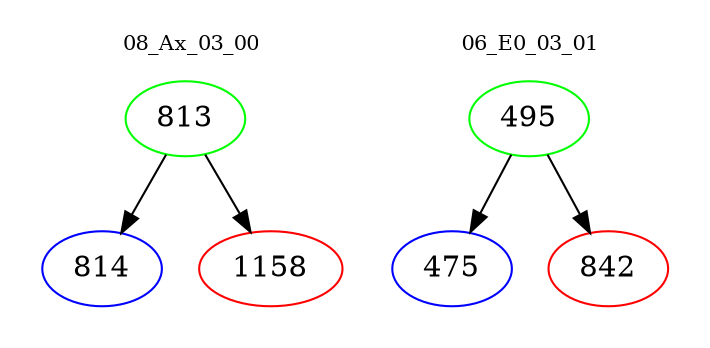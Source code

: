 digraph{
subgraph cluster_0 {
color = white
label = "08_Ax_03_00";
fontsize=10;
T0_813 [label="813", color="green"]
T0_813 -> T0_814 [color="black"]
T0_814 [label="814", color="blue"]
T0_813 -> T0_1158 [color="black"]
T0_1158 [label="1158", color="red"]
}
subgraph cluster_1 {
color = white
label = "06_E0_03_01";
fontsize=10;
T1_495 [label="495", color="green"]
T1_495 -> T1_475 [color="black"]
T1_475 [label="475", color="blue"]
T1_495 -> T1_842 [color="black"]
T1_842 [label="842", color="red"]
}
}
